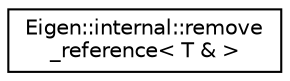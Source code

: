 digraph "Graphical Class Hierarchy"
{
  edge [fontname="Helvetica",fontsize="10",labelfontname="Helvetica",labelfontsize="10"];
  node [fontname="Helvetica",fontsize="10",shape=record];
  rankdir="LR";
  Node1 [label="Eigen::internal::remove\l_reference\< T & \>",height=0.2,width=0.4,color="black", fillcolor="white", style="filled",URL="$struct_eigen_1_1internal_1_1remove__reference_3_01_t_01_6_01_4.html"];
}
